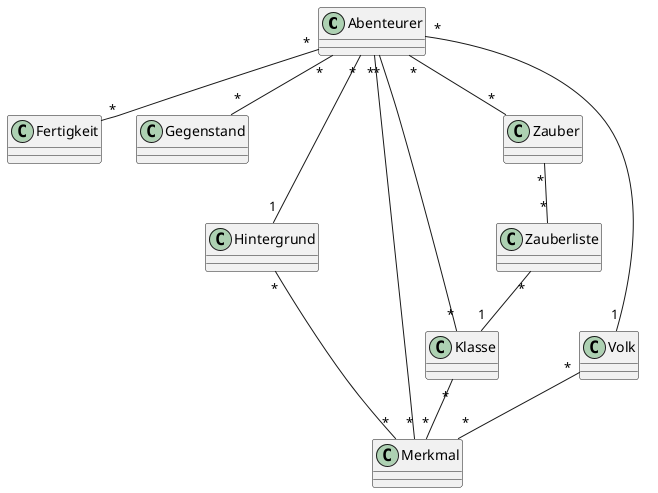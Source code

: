 @startuml

class Abenteurer
class Fertigkeit
class Gegenstand
class Hintergrund
class Klasse
class Merkmal
class Volk
class Zauber
class Zauberliste

Abenteurer "*" -- "1" Hintergrund
Abenteurer "*" -- "*" Fertigkeit
Abenteurer "*" -- "*" Gegenstand
Abenteurer "*" -- "*" Klasse
Abenteurer "*" -- "*" Merkmal
Abenteurer "*" -- "1" Volk
Abenteurer "*" -- "*" Zauber

Zauberliste "*" -- "1" Klasse

Hintergrund "*" -- "*" Merkmal

Klasse "*" -- "*" Merkmal

Volk "*" -- "*" Merkmal

Zauber "*" -- "*" Zauberliste

@enduml